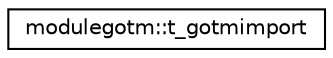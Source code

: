 digraph "Graphical Class Hierarchy"
{
 // LATEX_PDF_SIZE
  edge [fontname="Helvetica",fontsize="10",labelfontname="Helvetica",labelfontsize="10"];
  node [fontname="Helvetica",fontsize="10",shape=record];
  rankdir="LR";
  Node0 [label="modulegotm::t_gotmimport",height=0.2,width=0.4,color="black", fillcolor="white", style="filled",URL="$structmodulegotm_1_1t__gotmimport.html",tooltip=" "];
}
